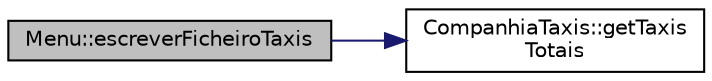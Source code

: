 digraph "Menu::escreverFicheiroTaxis"
{
  edge [fontname="Helvetica",fontsize="10",labelfontname="Helvetica",labelfontsize="10"];
  node [fontname="Helvetica",fontsize="10",shape=record];
  rankdir="LR";
  Node80 [label="Menu::escreverFicheiroTaxis",height=0.2,width=0.4,color="black", fillcolor="grey75", style="filled", fontcolor="black"];
  Node80 -> Node81 [color="midnightblue",fontsize="10",style="solid",fontname="Helvetica"];
  Node81 [label="CompanhiaTaxis::getTaxis\lTotais",height=0.2,width=0.4,color="black", fillcolor="white", style="filled",URL="$class_companhia_taxis.html#a3f1e79958ff4ee7dc12e9fd827eb0bb1",tooltip="função para obter lista de todos os taxis "];
}
